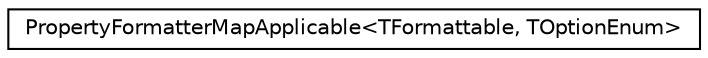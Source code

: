 digraph "Graphical Class Hierarchy"
{
  edge [fontname="Helvetica",fontsize="10",labelfontname="Helvetica",labelfontsize="10"];
  node [fontname="Helvetica",fontsize="10",shape=record];
  rankdir="LR";
  Node0 [label="PropertyFormatterMapApplicable\<TFormattable, TOptionEnum\>",height=0.2,width=0.4,color="black", fillcolor="white", style="filled",URL="$structaworx_1_1lib_1_1strings_1_1format_1_1PropertyFormatterMapApplicable.html"];
}

